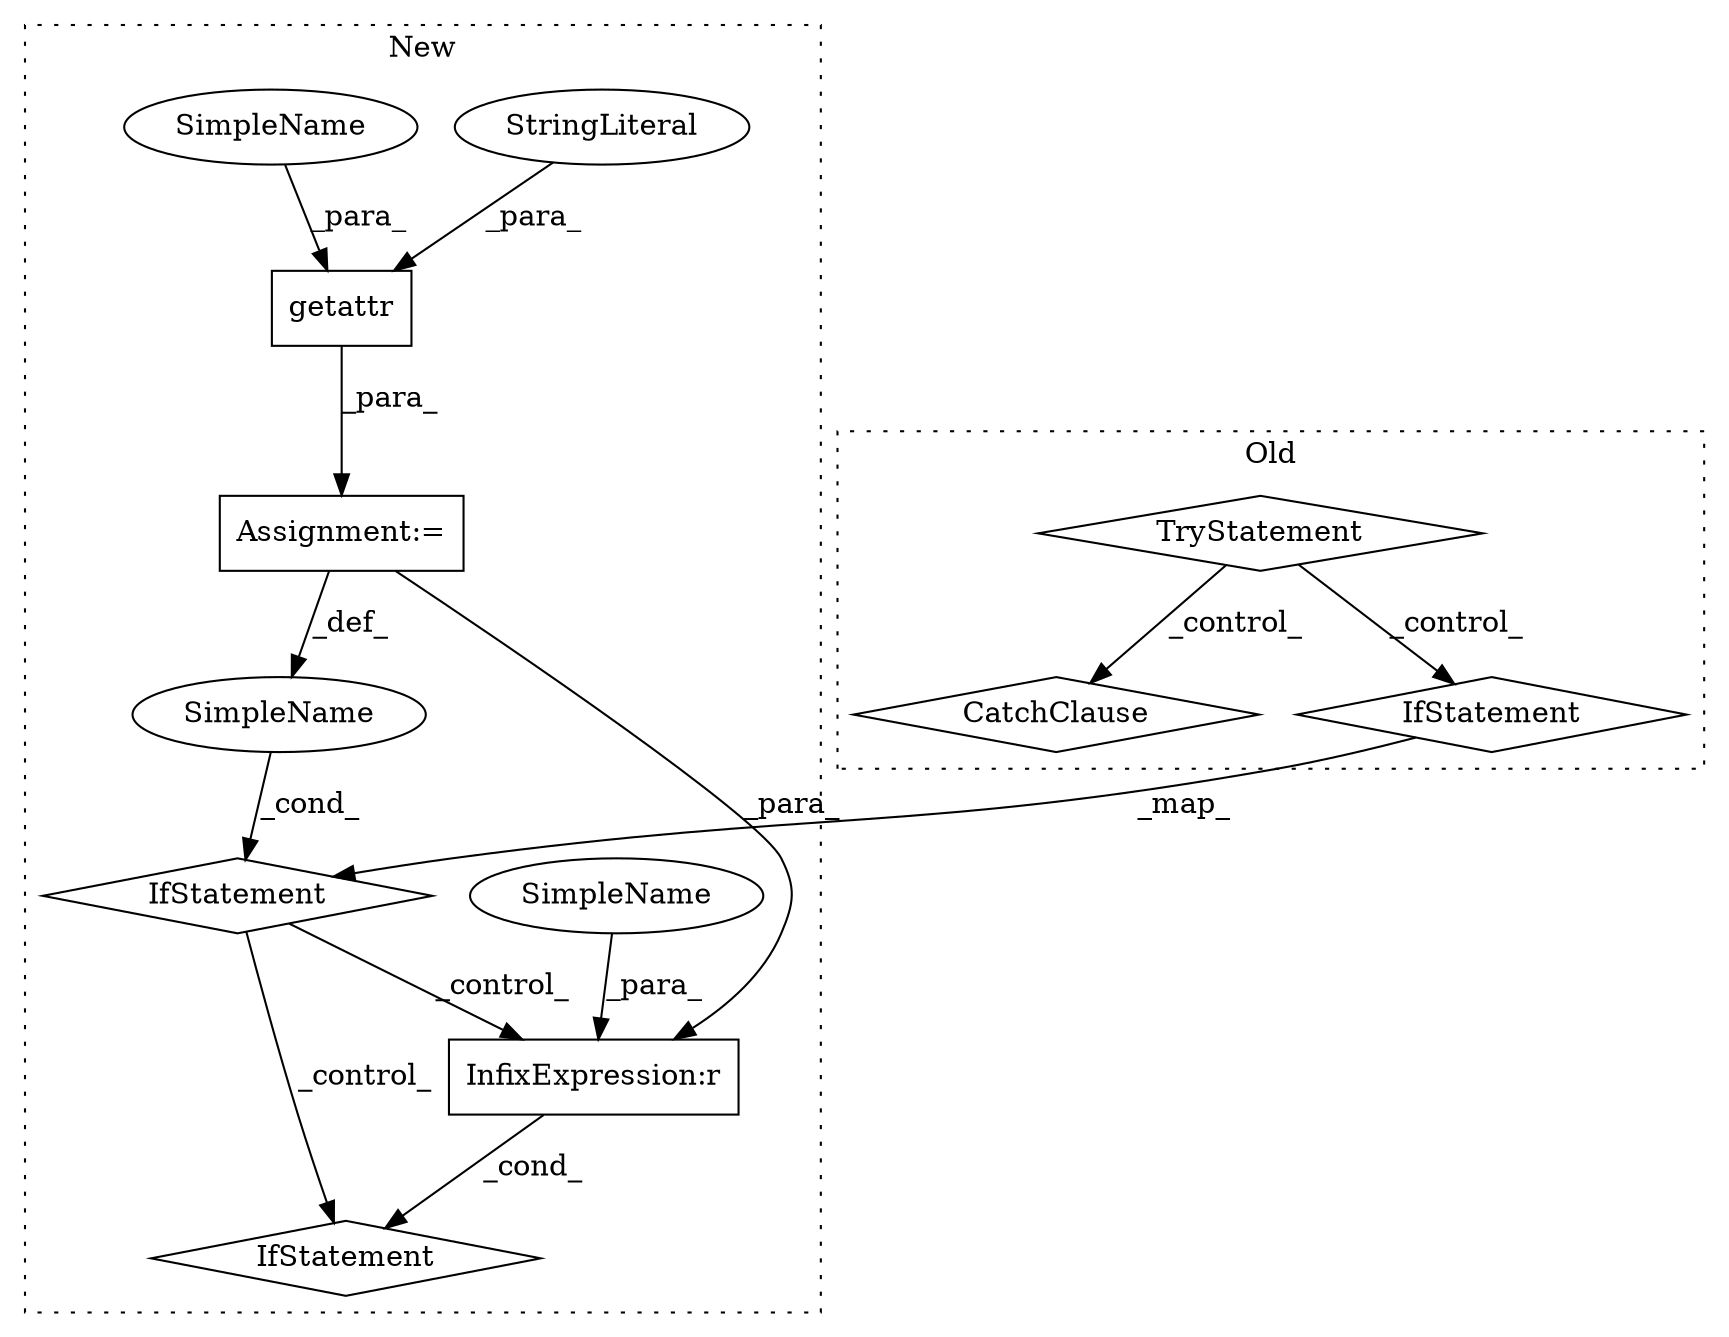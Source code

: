 digraph G {
subgraph cluster0 {
1 [label="CatchClause" a="12" s="1149,1186" l="11,2" shape="diamond"];
3 [label="TryStatement" a="54" s="954" l="4" shape="diamond"];
7 [label="IfStatement" a="25" s="966,1021" l="10,2" shape="diamond"];
label = "Old";
style="dotted";
}
subgraph cluster1 {
2 [label="getattr" a="32" s="987,1016" l="8,1" shape="box"];
4 [label="StringLiteral" a="45" s="999" l="12" shape="ellipse"];
5 [label="Assignment:=" a="7" s="986" l="1" shape="box"];
6 [label="IfStatement" a="25" s="1136,1159" l="4,2" shape="diamond"];
8 [label="IfStatement" a="25" s="1023,1073" l="8,2" shape="diamond"];
9 [label="InfixExpression:r" a="27" s="1151" l="4" shape="box"];
10 [label="SimpleName" a="42" s="" l="" shape="ellipse"];
11 [label="SimpleName" a="42" s="1155" l="4" shape="ellipse"];
12 [label="SimpleName" a="42" s="1012" l="4" shape="ellipse"];
label = "New";
style="dotted";
}
2 -> 5 [label="_para_"];
3 -> 7 [label="_control_"];
3 -> 1 [label="_control_"];
4 -> 2 [label="_para_"];
5 -> 9 [label="_para_"];
5 -> 10 [label="_def_"];
7 -> 8 [label="_map_"];
8 -> 9 [label="_control_"];
8 -> 6 [label="_control_"];
9 -> 6 [label="_cond_"];
10 -> 8 [label="_cond_"];
11 -> 9 [label="_para_"];
12 -> 2 [label="_para_"];
}